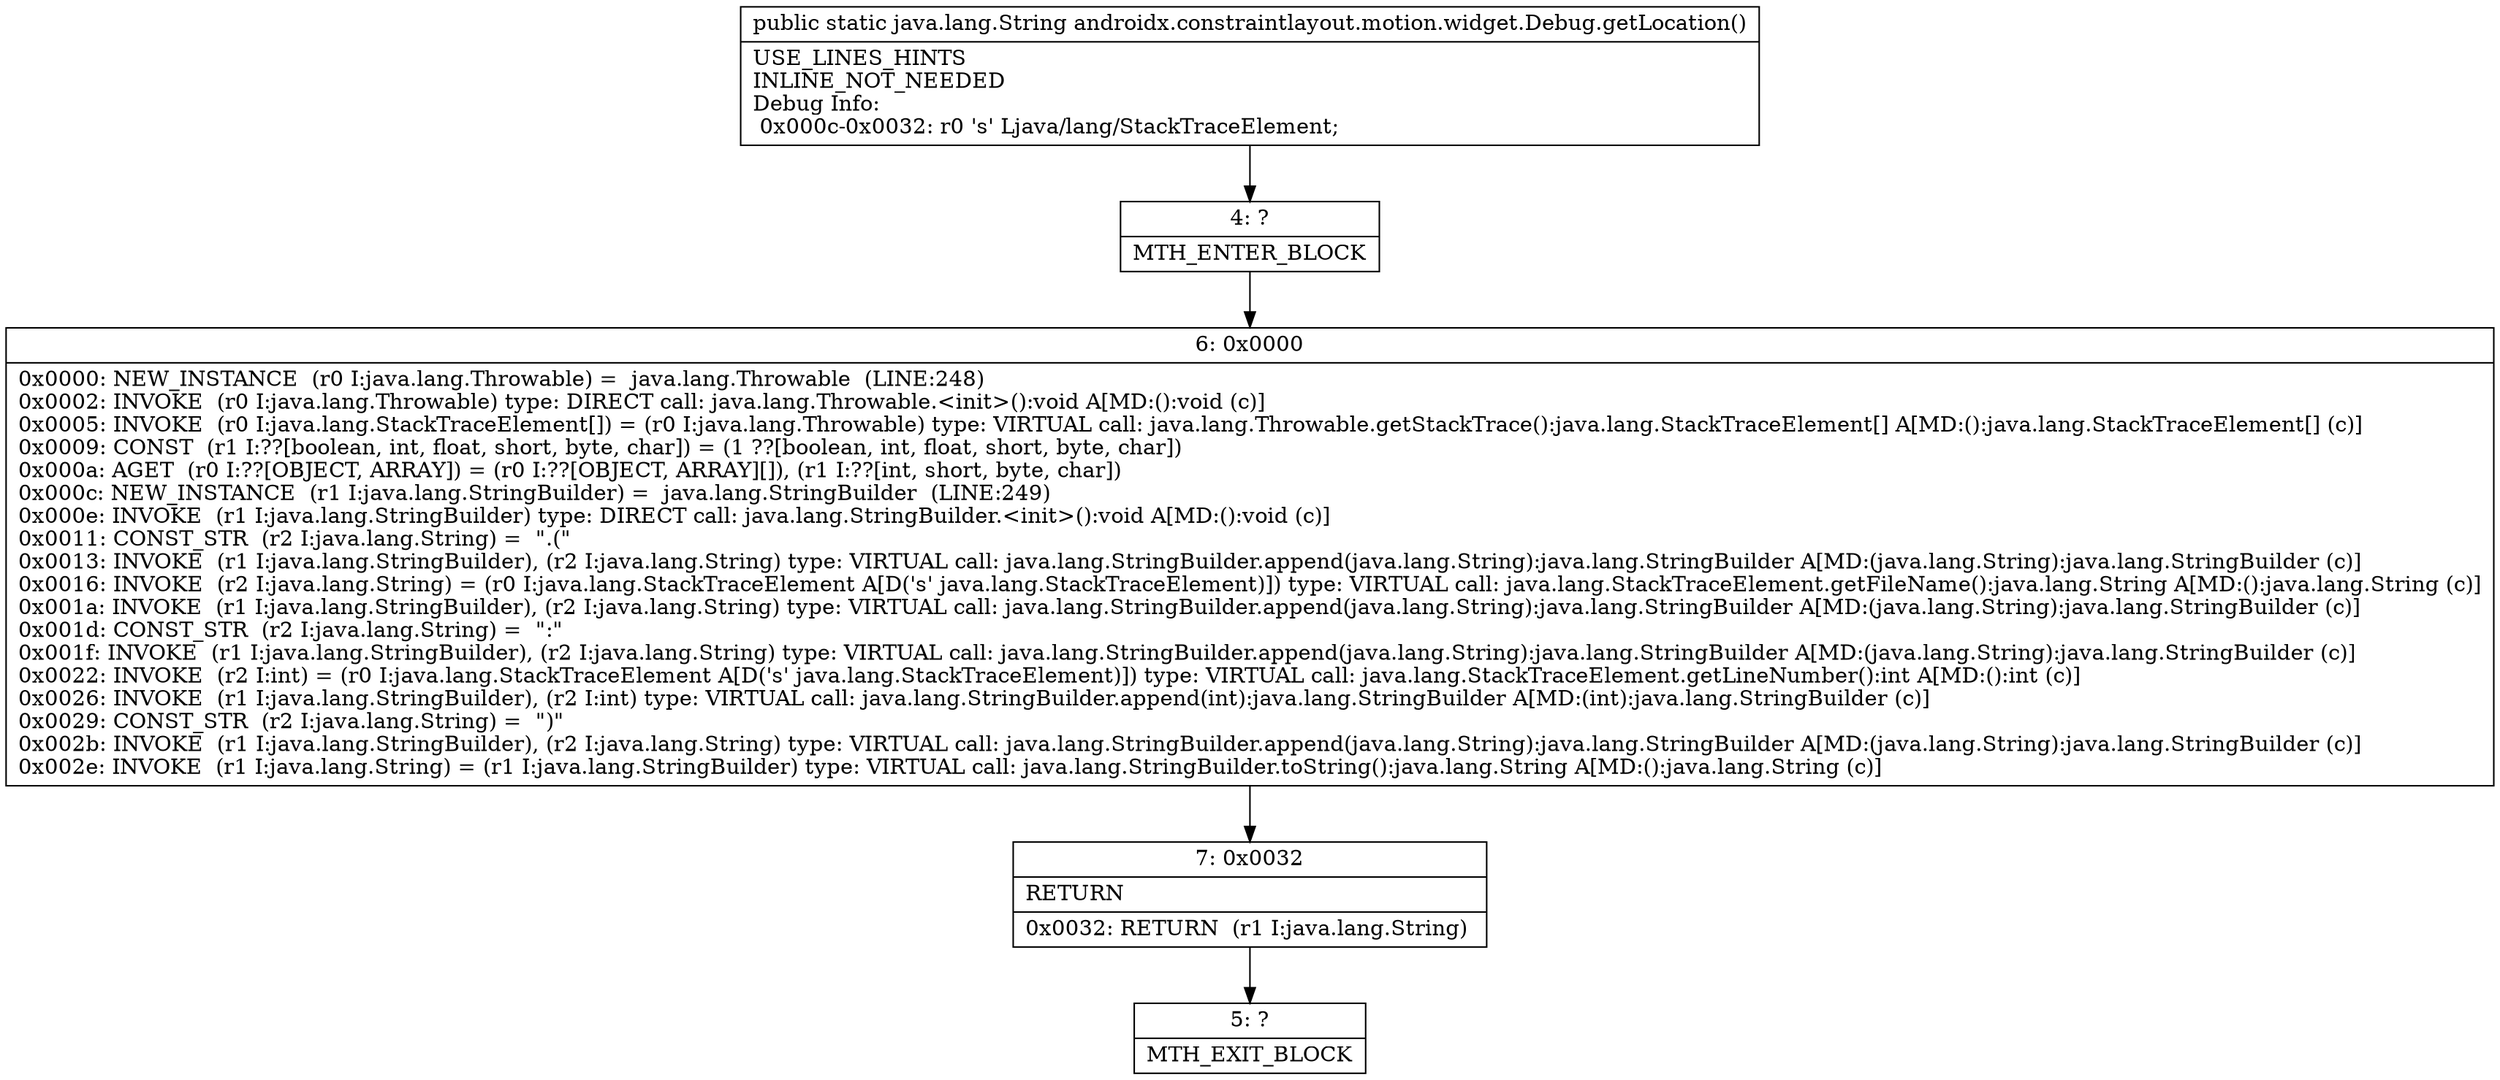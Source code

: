 digraph "CFG forandroidx.constraintlayout.motion.widget.Debug.getLocation()Ljava\/lang\/String;" {
Node_4 [shape=record,label="{4\:\ ?|MTH_ENTER_BLOCK\l}"];
Node_6 [shape=record,label="{6\:\ 0x0000|0x0000: NEW_INSTANCE  (r0 I:java.lang.Throwable) =  java.lang.Throwable  (LINE:248)\l0x0002: INVOKE  (r0 I:java.lang.Throwable) type: DIRECT call: java.lang.Throwable.\<init\>():void A[MD:():void (c)]\l0x0005: INVOKE  (r0 I:java.lang.StackTraceElement[]) = (r0 I:java.lang.Throwable) type: VIRTUAL call: java.lang.Throwable.getStackTrace():java.lang.StackTraceElement[] A[MD:():java.lang.StackTraceElement[] (c)]\l0x0009: CONST  (r1 I:??[boolean, int, float, short, byte, char]) = (1 ??[boolean, int, float, short, byte, char]) \l0x000a: AGET  (r0 I:??[OBJECT, ARRAY]) = (r0 I:??[OBJECT, ARRAY][]), (r1 I:??[int, short, byte, char]) \l0x000c: NEW_INSTANCE  (r1 I:java.lang.StringBuilder) =  java.lang.StringBuilder  (LINE:249)\l0x000e: INVOKE  (r1 I:java.lang.StringBuilder) type: DIRECT call: java.lang.StringBuilder.\<init\>():void A[MD:():void (c)]\l0x0011: CONST_STR  (r2 I:java.lang.String) =  \".(\" \l0x0013: INVOKE  (r1 I:java.lang.StringBuilder), (r2 I:java.lang.String) type: VIRTUAL call: java.lang.StringBuilder.append(java.lang.String):java.lang.StringBuilder A[MD:(java.lang.String):java.lang.StringBuilder (c)]\l0x0016: INVOKE  (r2 I:java.lang.String) = (r0 I:java.lang.StackTraceElement A[D('s' java.lang.StackTraceElement)]) type: VIRTUAL call: java.lang.StackTraceElement.getFileName():java.lang.String A[MD:():java.lang.String (c)]\l0x001a: INVOKE  (r1 I:java.lang.StringBuilder), (r2 I:java.lang.String) type: VIRTUAL call: java.lang.StringBuilder.append(java.lang.String):java.lang.StringBuilder A[MD:(java.lang.String):java.lang.StringBuilder (c)]\l0x001d: CONST_STR  (r2 I:java.lang.String) =  \":\" \l0x001f: INVOKE  (r1 I:java.lang.StringBuilder), (r2 I:java.lang.String) type: VIRTUAL call: java.lang.StringBuilder.append(java.lang.String):java.lang.StringBuilder A[MD:(java.lang.String):java.lang.StringBuilder (c)]\l0x0022: INVOKE  (r2 I:int) = (r0 I:java.lang.StackTraceElement A[D('s' java.lang.StackTraceElement)]) type: VIRTUAL call: java.lang.StackTraceElement.getLineNumber():int A[MD:():int (c)]\l0x0026: INVOKE  (r1 I:java.lang.StringBuilder), (r2 I:int) type: VIRTUAL call: java.lang.StringBuilder.append(int):java.lang.StringBuilder A[MD:(int):java.lang.StringBuilder (c)]\l0x0029: CONST_STR  (r2 I:java.lang.String) =  \")\" \l0x002b: INVOKE  (r1 I:java.lang.StringBuilder), (r2 I:java.lang.String) type: VIRTUAL call: java.lang.StringBuilder.append(java.lang.String):java.lang.StringBuilder A[MD:(java.lang.String):java.lang.StringBuilder (c)]\l0x002e: INVOKE  (r1 I:java.lang.String) = (r1 I:java.lang.StringBuilder) type: VIRTUAL call: java.lang.StringBuilder.toString():java.lang.String A[MD:():java.lang.String (c)]\l}"];
Node_7 [shape=record,label="{7\:\ 0x0032|RETURN\l|0x0032: RETURN  (r1 I:java.lang.String) \l}"];
Node_5 [shape=record,label="{5\:\ ?|MTH_EXIT_BLOCK\l}"];
MethodNode[shape=record,label="{public static java.lang.String androidx.constraintlayout.motion.widget.Debug.getLocation()  | USE_LINES_HINTS\lINLINE_NOT_NEEDED\lDebug Info:\l  0x000c\-0x0032: r0 's' Ljava\/lang\/StackTraceElement;\l}"];
MethodNode -> Node_4;Node_4 -> Node_6;
Node_6 -> Node_7;
Node_7 -> Node_5;
}

